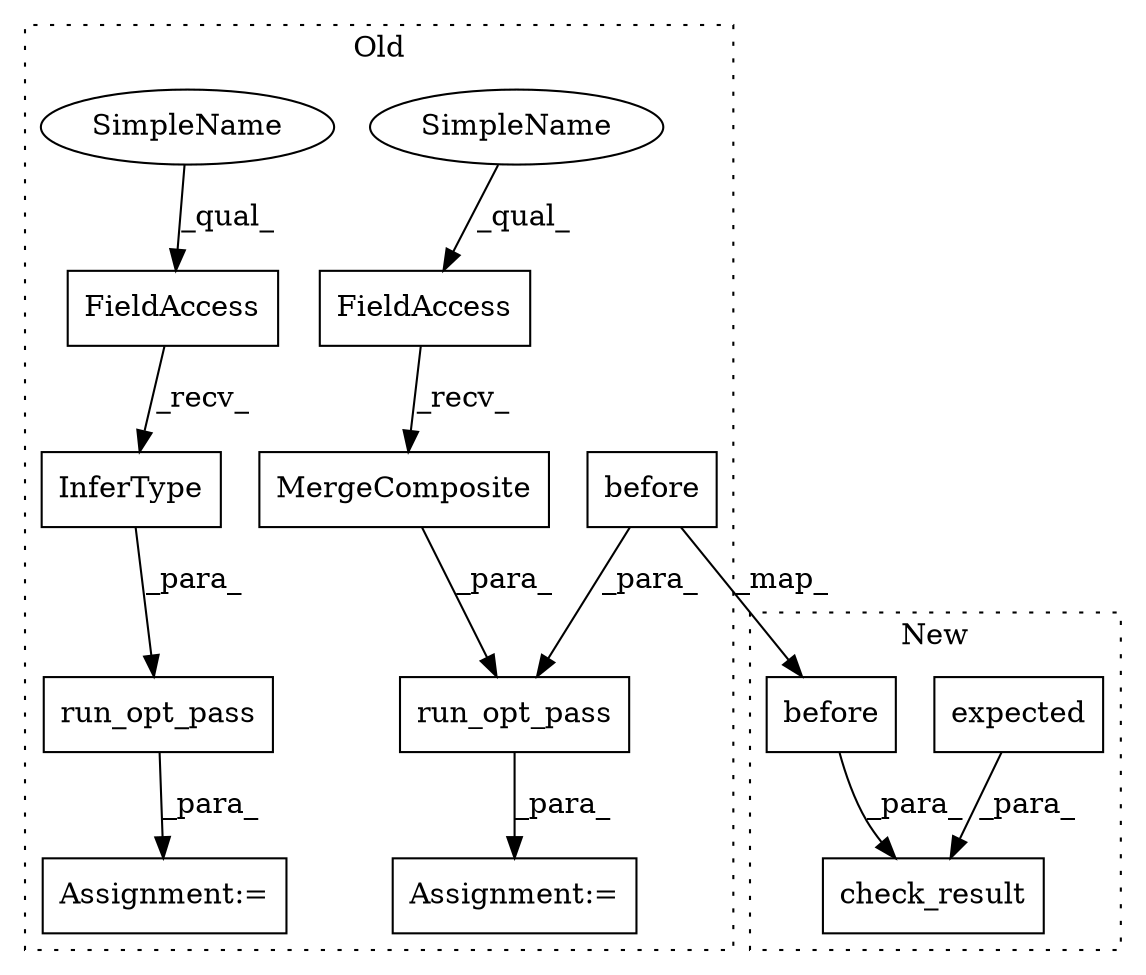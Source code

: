 digraph G {
subgraph cluster0 {
1 [label="MergeComposite" a="32" s="29380,29413" l="15,1" shape="box"];
3 [label="run_opt_pass" a="32" s="29342,29414" l="13,1" shape="box"];
5 [label="FieldAccess" a="22" s="29364" l="15" shape="box"];
6 [label="FieldAccess" a="22" s="29243" l="15" shape="box"];
7 [label="InferType" a="32" s="29259" l="11" shape="box"];
8 [label="run_opt_pass" a="32" s="29221,29270" l="13,1" shape="box"];
10 [label="before" a="32" s="29355" l="8" shape="box"];
11 [label="Assignment:=" a="7" s="29341" l="1" shape="box"];
12 [label="Assignment:=" a="7" s="29220" l="1" shape="box"];
13 [label="SimpleName" a="42" s="29364" l="5" shape="ellipse"];
14 [label="SimpleName" a="42" s="29243" l="5" shape="ellipse"];
label = "Old";
style="dotted";
}
subgraph cluster1 {
2 [label="expected" a="32" s="33670" l="10" shape="box"];
4 [label="check_result" a="32" s="33629,33680" l="13,1" shape="box"];
9 [label="before" a="32" s="33661" l="8" shape="box"];
label = "New";
style="dotted";
}
1 -> 3 [label="_para_"];
2 -> 4 [label="_para_"];
3 -> 11 [label="_para_"];
5 -> 1 [label="_recv_"];
6 -> 7 [label="_recv_"];
7 -> 8 [label="_para_"];
8 -> 12 [label="_para_"];
9 -> 4 [label="_para_"];
10 -> 3 [label="_para_"];
10 -> 9 [label="_map_"];
13 -> 5 [label="_qual_"];
14 -> 6 [label="_qual_"];
}